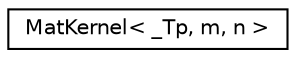 digraph "Graphical Class Hierarchy"
{
  edge [fontname="Helvetica",fontsize="10",labelfontname="Helvetica",labelfontsize="10"];
  node [fontname="Helvetica",fontsize="10",shape=record];
  rankdir="LR";
  Node1 [label="MatKernel\< _Tp, m, n \>",height=0.2,width=0.4,color="black", fillcolor="white", style="filled",URL="$class_mat_kernel.html"];
}
